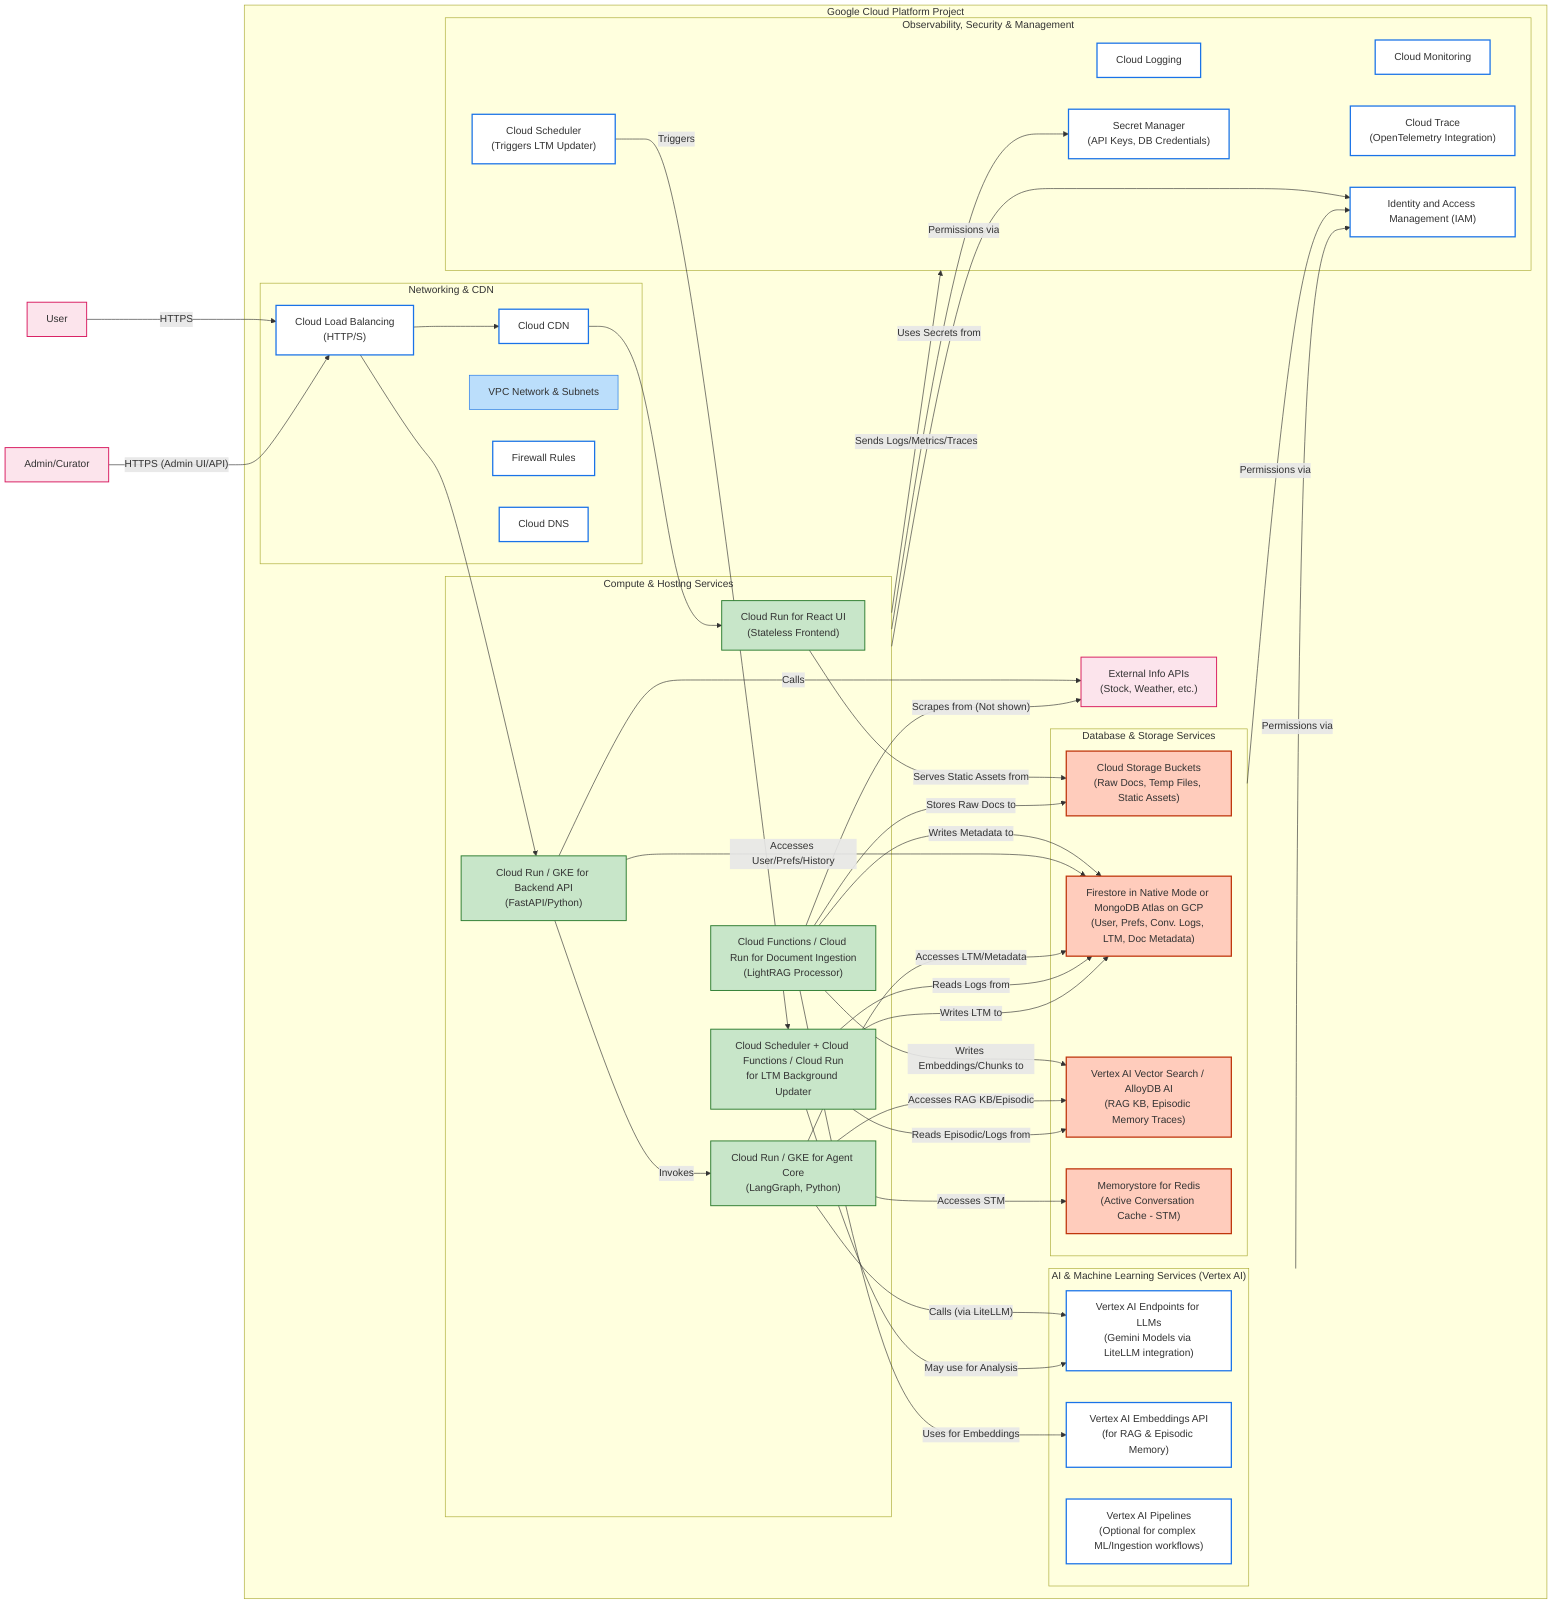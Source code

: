 %%{
  init: {
    'theme': 'base',
    'themeVariables': {
      'fontFamily': 'Comic Sans MS, cursive',
      'fontSize': '12px',
      'primaryColor': '#E3F2FD',        /* Light Blue - GCP background */
      'nodeBorder': '#1A73E8',         /* Google Blue - component borders */
      'lineColor': '#4285F4',          /* Google Blue - connection lines */
      'primaryTextColor': '#202124',   /* Google Dark Grey */
      'gcpServiceColor': '#FFFFFF',    /* White - for GCP service boxes */
      'gcpCategoryColor': '#BBDEFB',   /* Lighter Blue - for GCP service categories */
      'dataStoreColor': '#FFCCBC',     /* Light Coral - for databases */
      'edgeLabelBackground':'#E8F0FE', /* Lighter Google Blue for edge labels */
      'clusterBkg': '#E3F2FD'         /* Light Blue for main cluster */
    },
    'flowchart': {
      'curve': 'basis'
    }
  }
}%%

graph LR
    classDef gcpService fill:#FFFFFF,stroke:#1A73E8,stroke-width:2px,shape:rectangle;
    classDef gcpCategory fill:#BBDEFB,stroke:#1A73E8,stroke-width:1px,shape:roundrect;
    classDef dataStoreService fill:#FFCCBC,stroke:#BF360C,stroke-width:2px,shape:cylinder;
    %% Light Green for App Components */
    classDef appComponent fill:#C8E6C9,stroke:#2E7D32,stroke-width:1.5px,shape:roundrect; 
    %% Light Pink for External */
    classDef external fill:#FCE4EC,stroke:#D81B60,stroke-width:1.5px,shape:rectangle; 

    %% External Entities
    User["User"]:::external;
    Admin["Admin/Curator"]:::external;
    External_APIs["External Info APIs<br/>(Stock, Weather, etc.)"]:::external;

    subgraph GCP_Project ["Google Cloud Platform Project"]
        direction RL

        subgraph Networking_CDN ["Networking & CDN"]
            Cloud_CDN["Cloud CDN"]:::gcpService;
            Cloud_LoadBalancer["Cloud Load Balancing<br/>(HTTP/S)"]:::gcpService;
            VPC_Network["VPC Network & Subnets"]:::gcpCategory;
            Firewall_Rules["Firewall Rules"]:::gcpService;
            Cloud_DNS["Cloud DNS"]:::gcpService;
            Cloud_LoadBalancer --> Cloud_CDN;
        end
        
        subgraph Compute_Services ["Compute & Hosting Services"]
            direction RL
            React_UI_Hosting["Cloud Run for React UI<br/>(Stateless Frontend)"]:::appComponent;
            Backend_API_Service["Cloud Run / GKE for Backend API<br/>(FastAPI/Python)"]:::appComponent;
            Agent_Core_Service["Cloud Run / GKE for Agent Core<br/>(LangGraph, Python)"]:::appComponent;
            Doc_Ingestion_Service["Cloud Functions / Cloud Run for Document Ingestion<br/>(LightRAG Processor)"]:::appComponent;
            LTM_Updater_Service["Cloud Scheduler + Cloud Functions / Cloud Run<br/>for LTM Background Updater"]:::appComponent;
            
            Cloud_CDN --> React_UI_Hosting;
            Cloud_LoadBalancer --> Backend_API_Service;
            Backend_API_Service -- "Invokes" --> Agent_Core_Service;
        end

        subgraph AI_ML_Services ["AI & Machine Learning Services (Vertex AI)"]
            direction RL
            Vertex_AI_Endpoints["Vertex AI Endpoints for LLMs<br/>(Gemini Models via LiteLLM integration)"]:::gcpService;
            Vertex_AI_Embeddings["Vertex AI Embeddings API<br/>(for RAG & Episodic Memory)"]:::gcpService;
            Vertex_AI_Pipelines["Vertex AI Pipelines<br/>(Optional for complex ML/Ingestion workflows)"]:::gcpService;
            
            Agent_Core_Service -- "Calls (via LiteLLM)" --> Vertex_AI_Endpoints;
            Doc_Ingestion_Service -- "Uses for Embeddings" --> Vertex_AI_Embeddings;
            LTM_Updater_Service -- "May use for Analysis" --> Vertex_AI_Endpoints;
        end

        subgraph Database_Storage_Services ["Database & Storage Services"]
            Cloud_Storage_Buckets["Cloud Storage Buckets<br/>(Raw Docs, Temp Files, Static Assets)"]:::dataStoreService;
            Firestore_MongoDB["Firestore in Native Mode or MongoDB Atlas on GCP<br/>(User, Prefs, Conv. Logs, LTM, Doc Metadata)"]:::dataStoreService;
            Vertex_AI_Vector_Search["Vertex AI Vector Search / AlloyDB AI<br/>(RAG KB, Episodic Memory Traces)"]:::dataStoreService;
            Memorystore_Redis["Memorystore for Redis<br/>(Active Conversation Cache - STM)"]:::dataStoreService;

            React_UI_Hosting -- "Serves Static Assets from" --> Cloud_Storage_Buckets;
            Doc_Ingestion_Service -- "Stores Raw Docs to" --> Cloud_Storage_Buckets;
            Doc_Ingestion_Service -- "Writes Metadata to" --> Firestore_MongoDB;
            Doc_Ingestion_Service -- "Writes Embeddings/Chunks to" --> Vertex_AI_Vector_Search;

            Backend_API_Service -- "Accesses User/Prefs/History" --> Firestore_MongoDB;
            Agent_Core_Service -- "Accesses STM" --> Memorystore_Redis;
            Agent_Core_Service -- "Accesses LTM/Metadata" --> Firestore_MongoDB;
            Agent_Core_Service -- "Accesses RAG KB/Episodic" --> Vertex_AI_Vector_Search;
            LTM_Updater_Service -- "Reads Episodic/Logs from" --> Vertex_AI_Vector_Search;
            LTM_Updater_Service -- "Reads Logs from" --> Firestore_MongoDB;
            LTM_Updater_Service -- "Writes LTM to" --> Firestore_MongoDB;
        end
        
        subgraph Observability_Security_Management ["Observability, Security & Management"]
            Cloud_Logging["Cloud Logging"]:::gcpService;
            Cloud_Monitoring["Cloud Monitoring"]:::gcpService;
            Cloud_Trace["Cloud Trace<br/>(OpenTelemetry Integration)"]:::gcpService;
            IAM["Identity and Access Management (IAM)"]:::gcpService;
            Secret_Manager["Secret Manager<br/>(API Keys, DB Credentials)"]:::gcpService;
            Cloud_Scheduler["Cloud Scheduler<br/>(Triggers LTM Updater)"]:::gcpService;

            Cloud_Scheduler -- "Triggers" --> LTM_Updater_Service;
        end

        %% Connecting Compute to Observability & Security
        Compute_Services -- "Sends Logs/Metrics/Traces" --> Observability_Security_Management;
        Compute_Services -- "Uses Secrets from" --> Secret_Manager;
        Compute_Services -- "Permissions via" --> IAM;
        Database_Storage_Services -- "Permissions via" --> IAM;
        AI_ML_Services -- "Permissions via" --> IAM;


        %% Connecting to External (Outside GCP Project but part of overall system)
        Backend_API_Service -- "Calls" --> External_APIs;
    %% Web Sources are external
        Doc_Ingestion_Service -- "Scrapes from (Not shown)" --> External_APIs; 

    end

    %% User/Admin Access Flow
    User -- "HTTPS" --> Cloud_LoadBalancer;
    Admin -- "HTTPS (Admin UI/API)" --> Cloud_LoadBalancer;

    
    %% Apply curved lines using 'basis' interpolation for smooth flow
    linkStyle default interpolate basis;

    %% title Infrastructure Diagram - Deployment on GCP